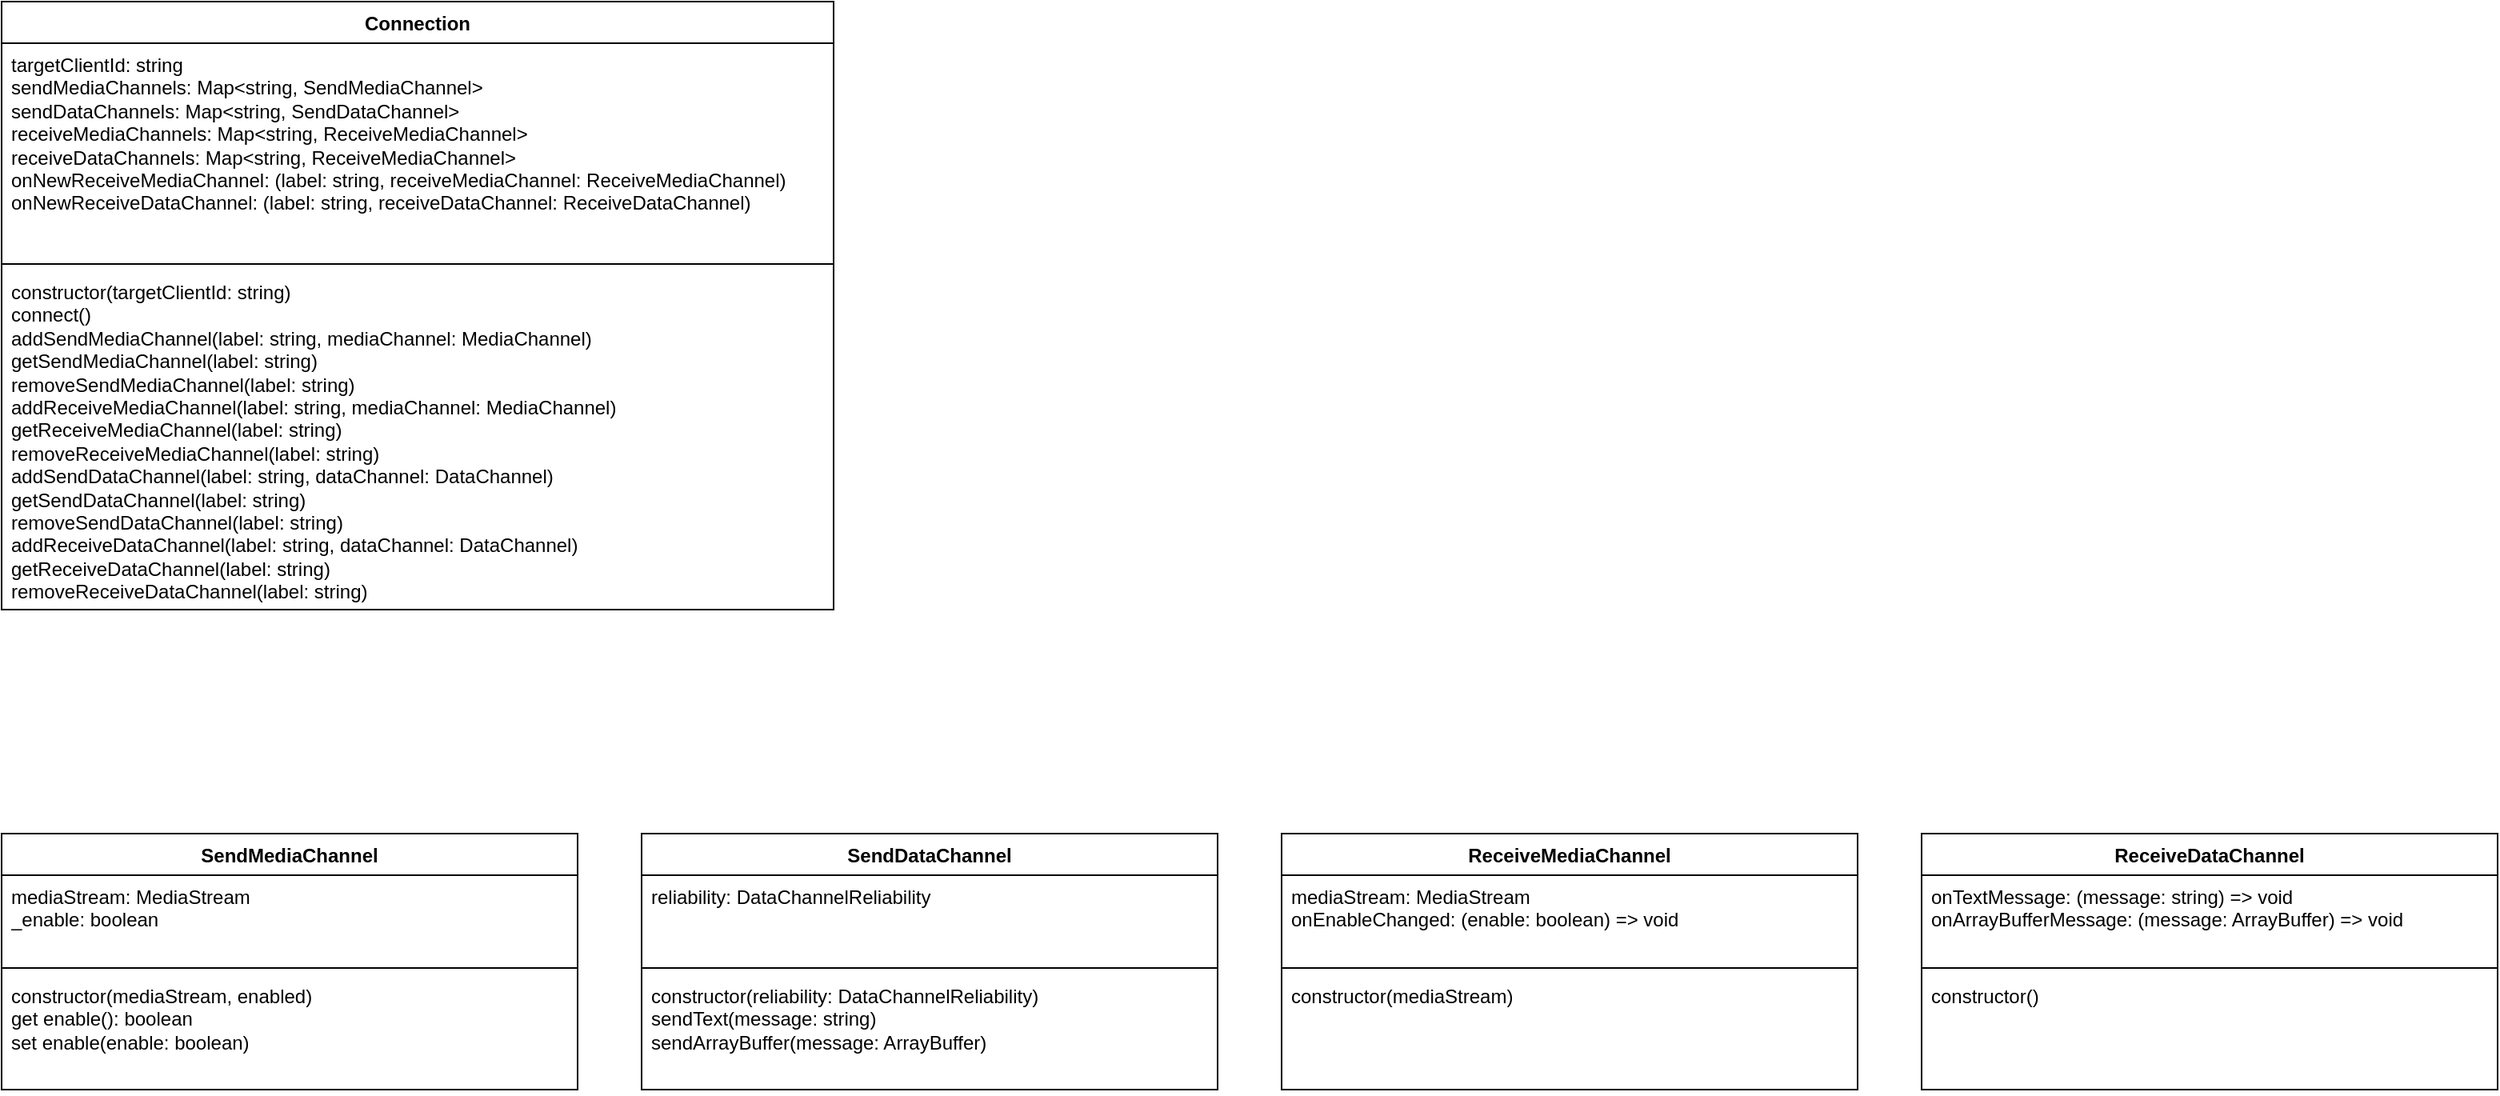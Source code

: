 <mxfile version="21.6.8" type="device">
  <diagram name="ページ1" id="Ab8RkSCEwZd9pUnP1RaC">
    <mxGraphModel dx="882" dy="1349" grid="1" gridSize="10" guides="1" tooltips="1" connect="1" arrows="1" fold="1" page="1" pageScale="1" pageWidth="827" pageHeight="1169" math="0" shadow="0">
      <root>
        <mxCell id="0" />
        <mxCell id="1" parent="0" />
        <mxCell id="Fa4Y31fhtpgDc50Y8iOu-5" value="Connection" style="swimlane;fontStyle=1;align=center;verticalAlign=top;childLayout=stackLayout;horizontal=1;startSize=26;horizontalStack=0;resizeParent=1;resizeParentMax=0;resizeLast=0;collapsible=1;marginBottom=0;whiteSpace=wrap;html=1;" parent="1" vertex="1">
          <mxGeometry x="240" y="120" width="520" height="380" as="geometry" />
        </mxCell>
        <mxCell id="Fa4Y31fhtpgDc50Y8iOu-6" value="targetClientId: string&lt;br&gt;sendMediaChannels: Map&amp;lt;string, SendMediaChannel&amp;gt;&lt;br&gt;sendDataChannels: Map&amp;lt;string, SendDataChannel&amp;gt;&lt;br&gt;receiveMediaChannels: Map&amp;lt;string, ReceiveMediaChannel&amp;gt;&lt;br&gt;receiveDataChannels: Map&amp;lt;string, ReceiveMediaChannel&amp;gt;&lt;br&gt;onNewReceiveMediaChannel: (label: string, receiveMediaChannel: ReceiveMediaChannel)&lt;br&gt;onNewReceiveDataChannel: (label: string, receiveDataChannel: ReceiveDataChannel)" style="text;strokeColor=none;fillColor=none;align=left;verticalAlign=top;spacingLeft=4;spacingRight=4;overflow=hidden;rotatable=0;points=[[0,0.5],[1,0.5]];portConstraint=eastwest;whiteSpace=wrap;html=1;" parent="Fa4Y31fhtpgDc50Y8iOu-5" vertex="1">
          <mxGeometry y="26" width="520" height="134" as="geometry" />
        </mxCell>
        <mxCell id="Fa4Y31fhtpgDc50Y8iOu-7" value="" style="line;strokeWidth=1;fillColor=none;align=left;verticalAlign=middle;spacingTop=-1;spacingLeft=3;spacingRight=3;rotatable=0;labelPosition=right;points=[];portConstraint=eastwest;strokeColor=inherit;" parent="Fa4Y31fhtpgDc50Y8iOu-5" vertex="1">
          <mxGeometry y="160" width="520" height="8" as="geometry" />
        </mxCell>
        <mxCell id="Fa4Y31fhtpgDc50Y8iOu-8" value="constructor(targetClientId: string)&lt;br&gt;connect()&lt;br&gt;addSendMediaChannel(label: string, mediaChannel: MediaChannel)&lt;br&gt;getSendMediaChannel(label: string)&lt;br&gt;removeSendMediaChannel(label: string)&lt;br&gt;addReceiveMediaChannel(label: string, mediaChannel: MediaChannel)&lt;br style=&quot;border-color: var(--border-color);&quot;&gt;getReceiveMediaChannel(label: string)&lt;br style=&quot;border-color: var(--border-color);&quot;&gt;removeReceiveMediaChannel(label: string)&lt;br style=&quot;border-color: var(--border-color);&quot;&gt;addSendDataChannel(label: string, dataChannel: DataChannel)&lt;br&gt;getSendDataChannel(label: string)&lt;br&gt;removeSendDataChannel(label: string)&lt;br&gt;addReceiveDataChannel(label: string, dataChannel: DataChannel)&lt;br style=&quot;border-color: var(--border-color);&quot;&gt;getReceiveDataChannel(label: string)&lt;br style=&quot;border-color: var(--border-color);&quot;&gt;removeReceiveDataChannel(label: string)" style="text;strokeColor=none;fillColor=none;align=left;verticalAlign=top;spacingLeft=4;spacingRight=4;overflow=hidden;rotatable=0;points=[[0,0.5],[1,0.5]];portConstraint=eastwest;whiteSpace=wrap;html=1;" parent="Fa4Y31fhtpgDc50Y8iOu-5" vertex="1">
          <mxGeometry y="168" width="520" height="212" as="geometry" />
        </mxCell>
        <mxCell id="Fa4Y31fhtpgDc50Y8iOu-9" value="SendMediaChannel" style="swimlane;fontStyle=1;align=center;verticalAlign=top;childLayout=stackLayout;horizontal=1;startSize=26;horizontalStack=0;resizeParent=1;resizeParentMax=0;resizeLast=0;collapsible=1;marginBottom=0;whiteSpace=wrap;html=1;" parent="1" vertex="1">
          <mxGeometry x="240" y="640" width="360" height="160" as="geometry" />
        </mxCell>
        <mxCell id="Fa4Y31fhtpgDc50Y8iOu-10" value="mediaStream: MediaStream&lt;br&gt;_enable: boolean" style="text;strokeColor=none;fillColor=none;align=left;verticalAlign=top;spacingLeft=4;spacingRight=4;overflow=hidden;rotatable=0;points=[[0,0.5],[1,0.5]];portConstraint=eastwest;whiteSpace=wrap;html=1;" parent="Fa4Y31fhtpgDc50Y8iOu-9" vertex="1">
          <mxGeometry y="26" width="360" height="54" as="geometry" />
        </mxCell>
        <mxCell id="Fa4Y31fhtpgDc50Y8iOu-11" value="" style="line;strokeWidth=1;fillColor=none;align=left;verticalAlign=middle;spacingTop=-1;spacingLeft=3;spacingRight=3;rotatable=0;labelPosition=right;points=[];portConstraint=eastwest;strokeColor=inherit;" parent="Fa4Y31fhtpgDc50Y8iOu-9" vertex="1">
          <mxGeometry y="80" width="360" height="8" as="geometry" />
        </mxCell>
        <mxCell id="Fa4Y31fhtpgDc50Y8iOu-12" value="constructor(mediaStream, enabled)&lt;br&gt;get enable(): boolean&lt;br&gt;set enable(enable: boolean)" style="text;strokeColor=none;fillColor=none;align=left;verticalAlign=top;spacingLeft=4;spacingRight=4;overflow=hidden;rotatable=0;points=[[0,0.5],[1,0.5]];portConstraint=eastwest;whiteSpace=wrap;html=1;" parent="Fa4Y31fhtpgDc50Y8iOu-9" vertex="1">
          <mxGeometry y="88" width="360" height="72" as="geometry" />
        </mxCell>
        <mxCell id="Fa4Y31fhtpgDc50Y8iOu-13" value="SendDataChannel" style="swimlane;fontStyle=1;align=center;verticalAlign=top;childLayout=stackLayout;horizontal=1;startSize=26;horizontalStack=0;resizeParent=1;resizeParentMax=0;resizeLast=0;collapsible=1;marginBottom=0;whiteSpace=wrap;html=1;" parent="1" vertex="1">
          <mxGeometry x="640" y="640" width="360" height="160" as="geometry" />
        </mxCell>
        <mxCell id="Fa4Y31fhtpgDc50Y8iOu-14" value="reliability: DataChannelReliability" style="text;strokeColor=none;fillColor=none;align=left;verticalAlign=top;spacingLeft=4;spacingRight=4;overflow=hidden;rotatable=0;points=[[0,0.5],[1,0.5]];portConstraint=eastwest;whiteSpace=wrap;html=1;" parent="Fa4Y31fhtpgDc50Y8iOu-13" vertex="1">
          <mxGeometry y="26" width="360" height="54" as="geometry" />
        </mxCell>
        <mxCell id="Fa4Y31fhtpgDc50Y8iOu-15" value="" style="line;strokeWidth=1;fillColor=none;align=left;verticalAlign=middle;spacingTop=-1;spacingLeft=3;spacingRight=3;rotatable=0;labelPosition=right;points=[];portConstraint=eastwest;strokeColor=inherit;" parent="Fa4Y31fhtpgDc50Y8iOu-13" vertex="1">
          <mxGeometry y="80" width="360" height="8" as="geometry" />
        </mxCell>
        <mxCell id="Fa4Y31fhtpgDc50Y8iOu-16" value="constructor(reliability: DataChannelReliability)&lt;br&gt;sendText(message: string)&lt;br&gt;sendArrayBuffer(message: ArrayBuffer)" style="text;strokeColor=none;fillColor=none;align=left;verticalAlign=top;spacingLeft=4;spacingRight=4;overflow=hidden;rotatable=0;points=[[0,0.5],[1,0.5]];portConstraint=eastwest;whiteSpace=wrap;html=1;" parent="Fa4Y31fhtpgDc50Y8iOu-13" vertex="1">
          <mxGeometry y="88" width="360" height="72" as="geometry" />
        </mxCell>
        <mxCell id="Fa4Y31fhtpgDc50Y8iOu-17" value="ReceiveMediaChannel" style="swimlane;fontStyle=1;align=center;verticalAlign=top;childLayout=stackLayout;horizontal=1;startSize=26;horizontalStack=0;resizeParent=1;resizeParentMax=0;resizeLast=0;collapsible=1;marginBottom=0;whiteSpace=wrap;html=1;" parent="1" vertex="1">
          <mxGeometry x="1040" y="640" width="360" height="160" as="geometry" />
        </mxCell>
        <mxCell id="Fa4Y31fhtpgDc50Y8iOu-18" value="mediaStream: MediaStream&lt;br&gt;onEnableChanged: (enable: boolean) =&amp;gt; void" style="text;strokeColor=none;fillColor=none;align=left;verticalAlign=top;spacingLeft=4;spacingRight=4;overflow=hidden;rotatable=0;points=[[0,0.5],[1,0.5]];portConstraint=eastwest;whiteSpace=wrap;html=1;" parent="Fa4Y31fhtpgDc50Y8iOu-17" vertex="1">
          <mxGeometry y="26" width="360" height="54" as="geometry" />
        </mxCell>
        <mxCell id="Fa4Y31fhtpgDc50Y8iOu-19" value="" style="line;strokeWidth=1;fillColor=none;align=left;verticalAlign=middle;spacingTop=-1;spacingLeft=3;spacingRight=3;rotatable=0;labelPosition=right;points=[];portConstraint=eastwest;strokeColor=inherit;" parent="Fa4Y31fhtpgDc50Y8iOu-17" vertex="1">
          <mxGeometry y="80" width="360" height="8" as="geometry" />
        </mxCell>
        <mxCell id="Fa4Y31fhtpgDc50Y8iOu-20" value="constructor(mediaStream)&lt;br&gt;" style="text;strokeColor=none;fillColor=none;align=left;verticalAlign=top;spacingLeft=4;spacingRight=4;overflow=hidden;rotatable=0;points=[[0,0.5],[1,0.5]];portConstraint=eastwest;whiteSpace=wrap;html=1;" parent="Fa4Y31fhtpgDc50Y8iOu-17" vertex="1">
          <mxGeometry y="88" width="360" height="72" as="geometry" />
        </mxCell>
        <mxCell id="Fa4Y31fhtpgDc50Y8iOu-21" value="ReceiveDataChannel" style="swimlane;fontStyle=1;align=center;verticalAlign=top;childLayout=stackLayout;horizontal=1;startSize=26;horizontalStack=0;resizeParent=1;resizeParentMax=0;resizeLast=0;collapsible=1;marginBottom=0;whiteSpace=wrap;html=1;" parent="1" vertex="1">
          <mxGeometry x="1440" y="640" width="360" height="160" as="geometry" />
        </mxCell>
        <mxCell id="Fa4Y31fhtpgDc50Y8iOu-22" value="onTextMessage: (message: string) =&amp;gt; void&lt;br&gt;onArrayBufferMessage: (message: ArrayBuffer) =&amp;gt; void" style="text;strokeColor=none;fillColor=none;align=left;verticalAlign=top;spacingLeft=4;spacingRight=4;overflow=hidden;rotatable=0;points=[[0,0.5],[1,0.5]];portConstraint=eastwest;whiteSpace=wrap;html=1;" parent="Fa4Y31fhtpgDc50Y8iOu-21" vertex="1">
          <mxGeometry y="26" width="360" height="54" as="geometry" />
        </mxCell>
        <mxCell id="Fa4Y31fhtpgDc50Y8iOu-23" value="" style="line;strokeWidth=1;fillColor=none;align=left;verticalAlign=middle;spacingTop=-1;spacingLeft=3;spacingRight=3;rotatable=0;labelPosition=right;points=[];portConstraint=eastwest;strokeColor=inherit;" parent="Fa4Y31fhtpgDc50Y8iOu-21" vertex="1">
          <mxGeometry y="80" width="360" height="8" as="geometry" />
        </mxCell>
        <mxCell id="Fa4Y31fhtpgDc50Y8iOu-24" value="constructor()" style="text;strokeColor=none;fillColor=none;align=left;verticalAlign=top;spacingLeft=4;spacingRight=4;overflow=hidden;rotatable=0;points=[[0,0.5],[1,0.5]];portConstraint=eastwest;whiteSpace=wrap;html=1;" parent="Fa4Y31fhtpgDc50Y8iOu-21" vertex="1">
          <mxGeometry y="88" width="360" height="72" as="geometry" />
        </mxCell>
      </root>
    </mxGraphModel>
  </diagram>
</mxfile>
